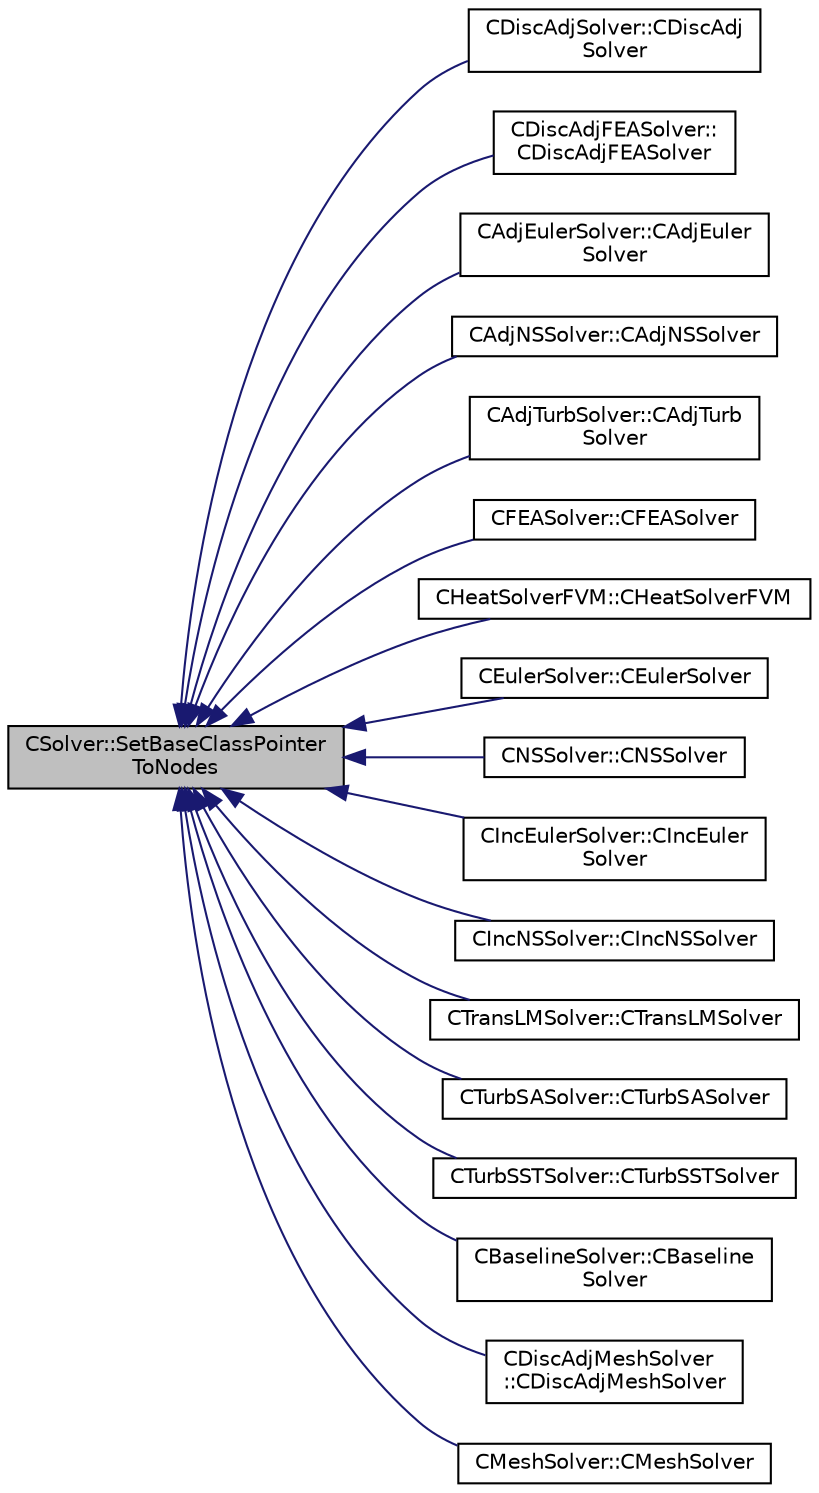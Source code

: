 digraph "CSolver::SetBaseClassPointerToNodes"
{
  edge [fontname="Helvetica",fontsize="10",labelfontname="Helvetica",labelfontsize="10"];
  node [fontname="Helvetica",fontsize="10",shape=record];
  rankdir="LR";
  Node4429 [label="CSolver::SetBaseClassPointer\lToNodes",height=0.2,width=0.4,color="black", fillcolor="grey75", style="filled", fontcolor="black"];
  Node4429 -> Node4430 [dir="back",color="midnightblue",fontsize="10",style="solid",fontname="Helvetica"];
  Node4430 [label="CDiscAdjSolver::CDiscAdj\lSolver",height=0.2,width=0.4,color="black", fillcolor="white", style="filled",URL="$class_c_disc_adj_solver.html#aa229f12a021f2b1a7b4467fe000dc0b9"];
  Node4429 -> Node4431 [dir="back",color="midnightblue",fontsize="10",style="solid",fontname="Helvetica"];
  Node4431 [label="CDiscAdjFEASolver::\lCDiscAdjFEASolver",height=0.2,width=0.4,color="black", fillcolor="white", style="filled",URL="$class_c_disc_adj_f_e_a_solver.html#ae74a58b4ee4459687d1c4f4e0d0e15ff"];
  Node4429 -> Node4432 [dir="back",color="midnightblue",fontsize="10",style="solid",fontname="Helvetica"];
  Node4432 [label="CAdjEulerSolver::CAdjEuler\lSolver",height=0.2,width=0.4,color="black", fillcolor="white", style="filled",URL="$class_c_adj_euler_solver.html#a0a739888df9436d4707665d152a7af1a"];
  Node4429 -> Node4433 [dir="back",color="midnightblue",fontsize="10",style="solid",fontname="Helvetica"];
  Node4433 [label="CAdjNSSolver::CAdjNSSolver",height=0.2,width=0.4,color="black", fillcolor="white", style="filled",URL="$class_c_adj_n_s_solver.html#a323f1dc7c0b9fe00d1911eeeea365d46"];
  Node4429 -> Node4434 [dir="back",color="midnightblue",fontsize="10",style="solid",fontname="Helvetica"];
  Node4434 [label="CAdjTurbSolver::CAdjTurb\lSolver",height=0.2,width=0.4,color="black", fillcolor="white", style="filled",URL="$class_c_adj_turb_solver.html#a621bdae0b081f25a67425cc037cd90a2"];
  Node4429 -> Node4435 [dir="back",color="midnightblue",fontsize="10",style="solid",fontname="Helvetica"];
  Node4435 [label="CFEASolver::CFEASolver",height=0.2,width=0.4,color="black", fillcolor="white", style="filled",URL="$class_c_f_e_a_solver.html#a1d4c7d17d9c7143d3079fc78fae1599d"];
  Node4429 -> Node4436 [dir="back",color="midnightblue",fontsize="10",style="solid",fontname="Helvetica"];
  Node4436 [label="CHeatSolverFVM::CHeatSolverFVM",height=0.2,width=0.4,color="black", fillcolor="white", style="filled",URL="$class_c_heat_solver_f_v_m.html#a42af03c3f465c905fbc3ecbee398f5be",tooltip="Constructor of the class. "];
  Node4429 -> Node4437 [dir="back",color="midnightblue",fontsize="10",style="solid",fontname="Helvetica"];
  Node4437 [label="CEulerSolver::CEulerSolver",height=0.2,width=0.4,color="black", fillcolor="white", style="filled",URL="$class_c_euler_solver.html#ae1e74218b4e943111b100d7ddcbd4db9"];
  Node4429 -> Node4438 [dir="back",color="midnightblue",fontsize="10",style="solid",fontname="Helvetica"];
  Node4438 [label="CNSSolver::CNSSolver",height=0.2,width=0.4,color="black", fillcolor="white", style="filled",URL="$class_c_n_s_solver.html#a2a8ad49c42b4546696e631cf44b7788b"];
  Node4429 -> Node4439 [dir="back",color="midnightblue",fontsize="10",style="solid",fontname="Helvetica"];
  Node4439 [label="CIncEulerSolver::CIncEuler\lSolver",height=0.2,width=0.4,color="black", fillcolor="white", style="filled",URL="$class_c_inc_euler_solver.html#a91f644b8f9a00215bac5bcd31dfc06d8"];
  Node4429 -> Node4440 [dir="back",color="midnightblue",fontsize="10",style="solid",fontname="Helvetica"];
  Node4440 [label="CIncNSSolver::CIncNSSolver",height=0.2,width=0.4,color="black", fillcolor="white", style="filled",URL="$class_c_inc_n_s_solver.html#a82152ac7e91fb1c5c073d98a1f08e2aa"];
  Node4429 -> Node4441 [dir="back",color="midnightblue",fontsize="10",style="solid",fontname="Helvetica"];
  Node4441 [label="CTransLMSolver::CTransLMSolver",height=0.2,width=0.4,color="black", fillcolor="white", style="filled",URL="$class_c_trans_l_m_solver.html#a4975cbf30f2954e3da1244832999eda0"];
  Node4429 -> Node4442 [dir="back",color="midnightblue",fontsize="10",style="solid",fontname="Helvetica"];
  Node4442 [label="CTurbSASolver::CTurbSASolver",height=0.2,width=0.4,color="black", fillcolor="white", style="filled",URL="$class_c_turb_s_a_solver.html#a06a8b09d1563dd48f364ff6e97c25cd8"];
  Node4429 -> Node4443 [dir="back",color="midnightblue",fontsize="10",style="solid",fontname="Helvetica"];
  Node4443 [label="CTurbSSTSolver::CTurbSSTSolver",height=0.2,width=0.4,color="black", fillcolor="white", style="filled",URL="$class_c_turb_s_s_t_solver.html#a84beba65418c7c2ca4f4843b989b360a"];
  Node4429 -> Node4444 [dir="back",color="midnightblue",fontsize="10",style="solid",fontname="Helvetica"];
  Node4444 [label="CBaselineSolver::CBaseline\lSolver",height=0.2,width=0.4,color="black", fillcolor="white", style="filled",URL="$class_c_baseline_solver.html#a996d9c6ee613b5b45a25a765f3c5e2cd"];
  Node4429 -> Node4445 [dir="back",color="midnightblue",fontsize="10",style="solid",fontname="Helvetica"];
  Node4445 [label="CDiscAdjMeshSolver\l::CDiscAdjMeshSolver",height=0.2,width=0.4,color="black", fillcolor="white", style="filled",URL="$class_c_disc_adj_mesh_solver.html#a346e76045c3b527d32288d0d9a7a2bab"];
  Node4429 -> Node4446 [dir="back",color="midnightblue",fontsize="10",style="solid",fontname="Helvetica"];
  Node4446 [label="CMeshSolver::CMeshSolver",height=0.2,width=0.4,color="black", fillcolor="white", style="filled",URL="$class_c_mesh_solver.html#a728930536c48c01f17b91808115fdb91",tooltip="Constructor of the class. "];
}
